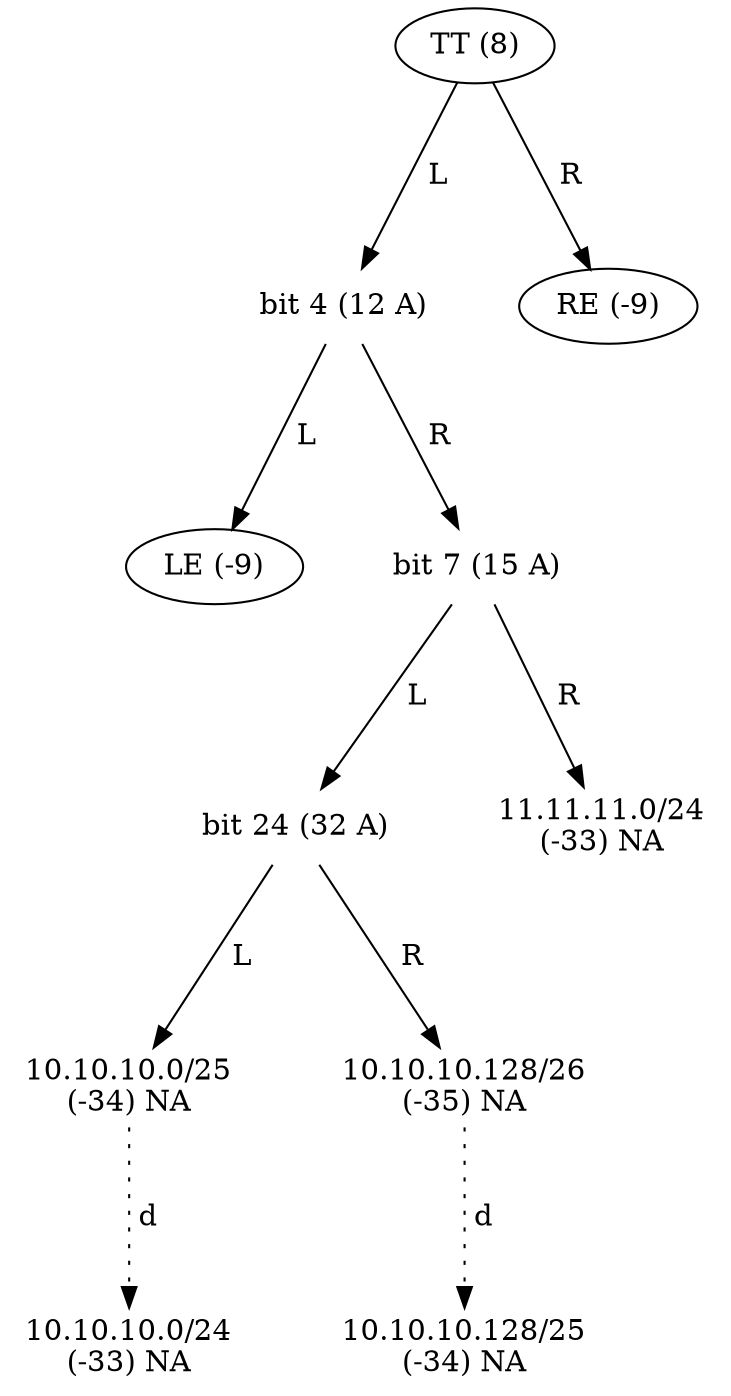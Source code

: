 digraph G {
  label="";
  splines=line;
  ranksep="1.0 equally";

  /* nodes */

   n0x9654f0 [shape=plaintext,label="bit 7 (15 A)"];
   n0x965120 [shape=plaintext,label="10.10.10.0/24
(-33) NA"];
   n0x965320 [shape=plaintext,label="10.10.10.128/25
(-34) NA"];
   n0x964e48 [label="LE (-9)"];
   n0x9653c0 [shape=plaintext,label="10.10.10.128/26
(-35) NA"];
   n0x964ea8 [label="RE (-9)"]
   n0x9654c0 [shape=plaintext,label="11.11.11.0/24
(-33) NA"];
   n0x965350 [shape=plaintext,label="bit 24 (32 A)"];
   n0x965220 [shape=plaintext,label="10.10.10.0/25
(-34) NA"];
   n0x965150 [shape=plaintext,label="bit 4 (12 A)"];
   n0x964e78 [label="TT (8)"];

  /* edges */

  n0x964e78 -> n0x965150 [label=" L",style=solid];
  n0x964e78 -> n0x964ea8 [label=" R",style=solid];
  n0x965150 -> n0x964e48 [label=" L",style=solid];
  n0x965150 -> n0x9654f0 [label=" R",style=solid];
  n0x9654f0 -> n0x965350 [label=" L",style=solid];
  n0x9654f0 -> n0x9654c0 [label=" R",style=solid];
  n0x965350 -> n0x965220 [label=" L",style=solid];
  n0x965350 -> n0x9653c0 [label=" R",style=solid];
  n0x965220 -> n0x965120 [label=" d",style=dotted];
  n0x9653c0 -> n0x965320 [label=" d",style=dotted];

  /* keep left to the left of right */

  { rank=same; rankdir=LR; n0x965150 -> n0x964ea8 [style=invis]; }
  { rank=same; rankdir=LR; n0x964e48 -> n0x9654f0 [style=invis]; }
  { rank=same; rankdir=LR; n0x965350 -> n0x9654c0 [style=invis]; }
  { rank=same; rankdir=LR; n0x965220 -> n0x9653c0 [style=invis]; }

}